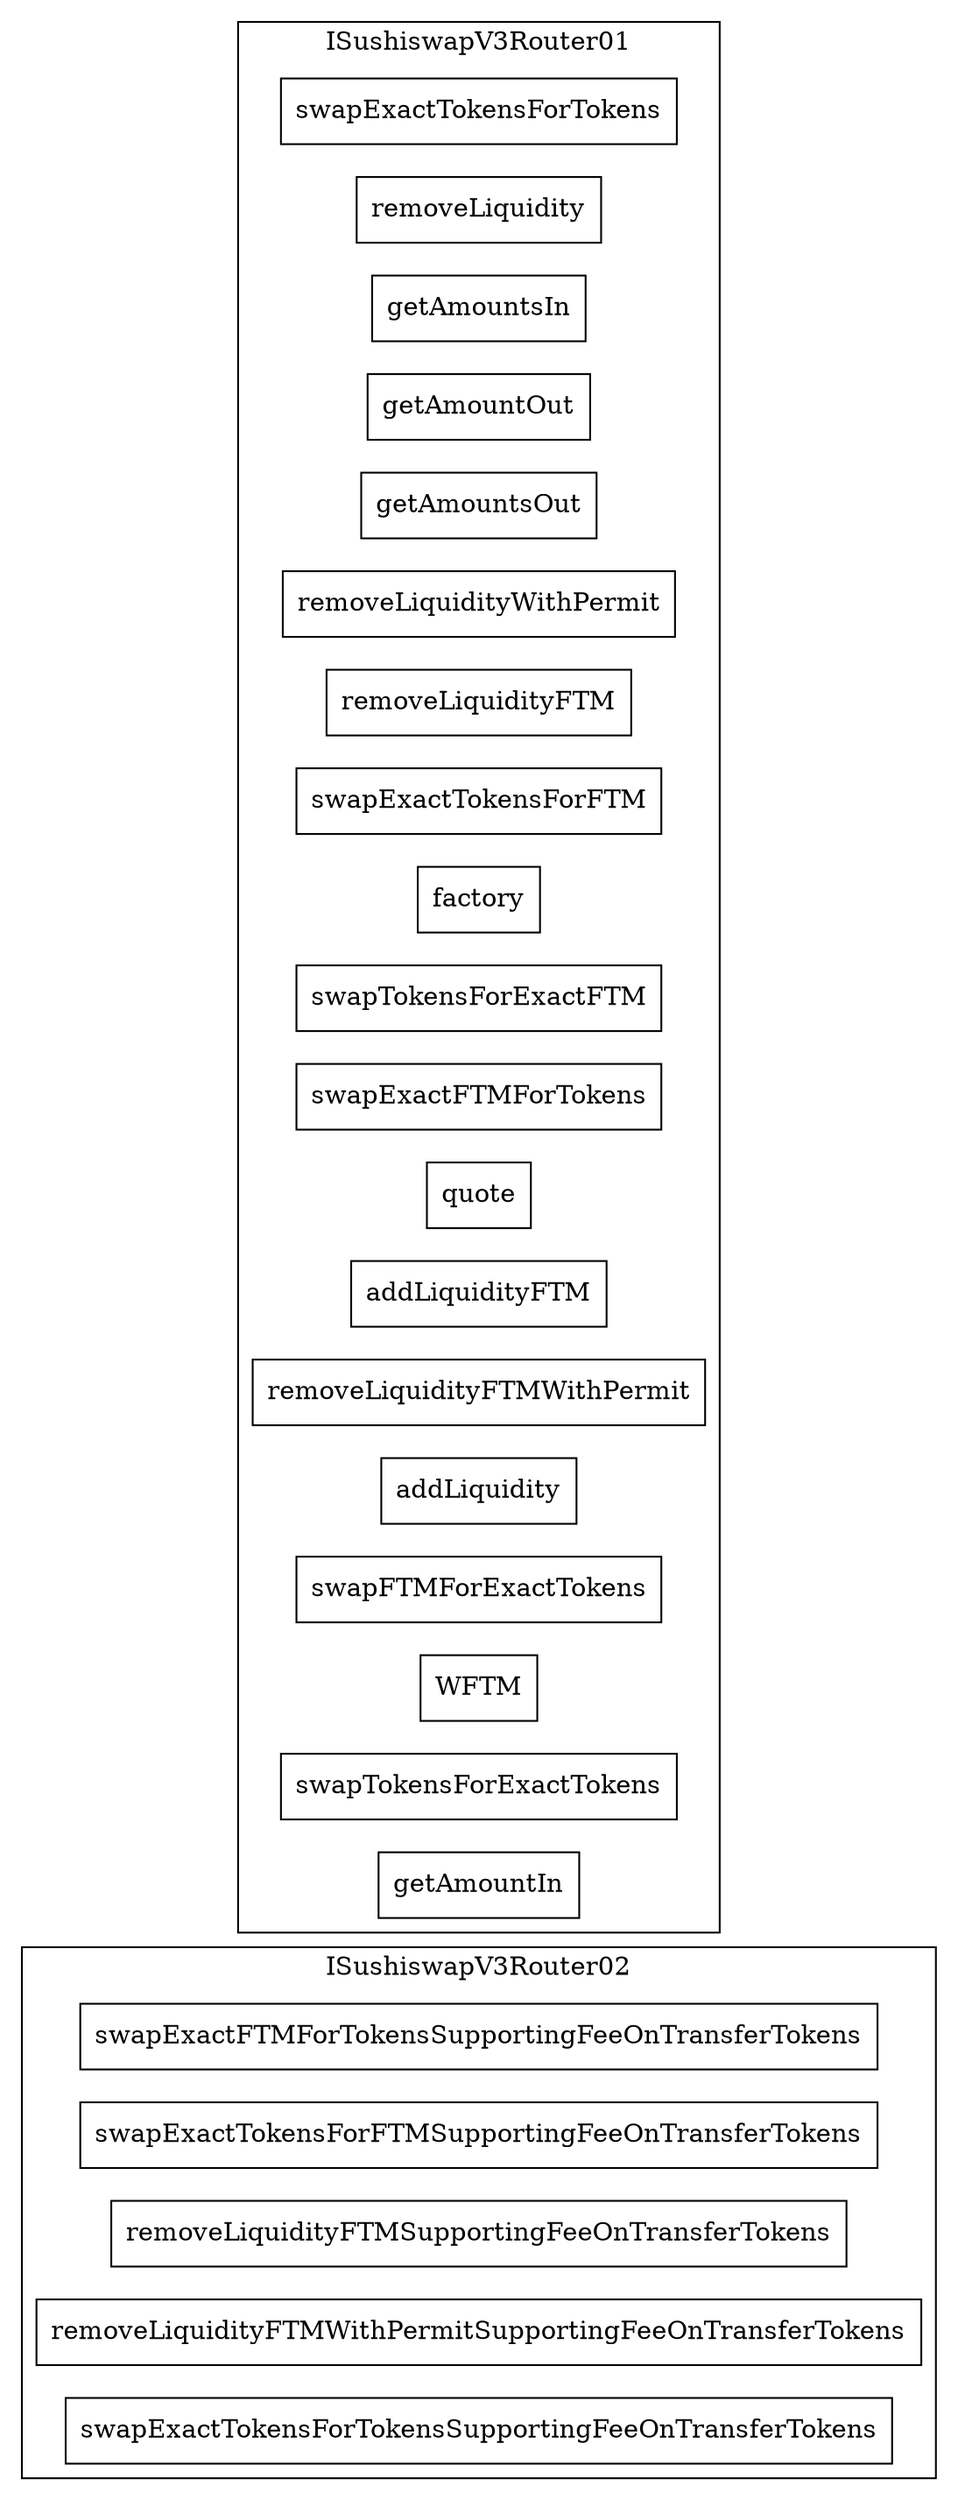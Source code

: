 strict digraph {
rankdir="LR"
node [shape=box]
subgraph cluster_1336_ISushiswapV3Router02 {
label = "ISushiswapV3Router02"
"1336_swapExactFTMForTokensSupportingFeeOnTransferTokens" [label="swapExactFTMForTokensSupportingFeeOnTransferTokens"]
"1336_swapExactTokensForFTMSupportingFeeOnTransferTokens" [label="swapExactTokensForFTMSupportingFeeOnTransferTokens"]
"1336_removeLiquidityFTMSupportingFeeOnTransferTokens" [label="removeLiquidityFTMSupportingFeeOnTransferTokens"]
"1336_removeLiquidityFTMWithPermitSupportingFeeOnTransferTokens" [label="removeLiquidityFTMWithPermitSupportingFeeOnTransferTokens"]
"1336_swapExactTokensForTokensSupportingFeeOnTransferTokens" [label="swapExactTokensForTokensSupportingFeeOnTransferTokens"]
}subgraph cluster_1251_ISushiswapV3Router01 {
label = "ISushiswapV3Router01"
"1251_swapExactTokensForTokens" [label="swapExactTokensForTokens"]
"1251_removeLiquidity" [label="removeLiquidity"]
"1251_getAmountsIn" [label="getAmountsIn"]
"1251_getAmountOut" [label="getAmountOut"]
"1251_getAmountsOut" [label="getAmountsOut"]
"1251_removeLiquidityWithPermit" [label="removeLiquidityWithPermit"]
"1251_removeLiquidityFTM" [label="removeLiquidityFTM"]
"1251_swapExactTokensForFTM" [label="swapExactTokensForFTM"]
"1251_factory" [label="factory"]
"1251_swapTokensForExactFTM" [label="swapTokensForExactFTM"]
"1251_swapExactFTMForTokens" [label="swapExactFTMForTokens"]
"1251_quote" [label="quote"]
"1251_addLiquidityFTM" [label="addLiquidityFTM"]
"1251_removeLiquidityFTMWithPermit" [label="removeLiquidityFTMWithPermit"]
"1251_addLiquidity" [label="addLiquidity"]
"1251_swapFTMForExactTokens" [label="swapFTMForExactTokens"]
"1251_WFTM" [label="WFTM"]
"1251_swapTokensForExactTokens" [label="swapTokensForExactTokens"]
"1251_getAmountIn" [label="getAmountIn"]
}subgraph cluster_solidity {
label = "[Solidity]"
}
}